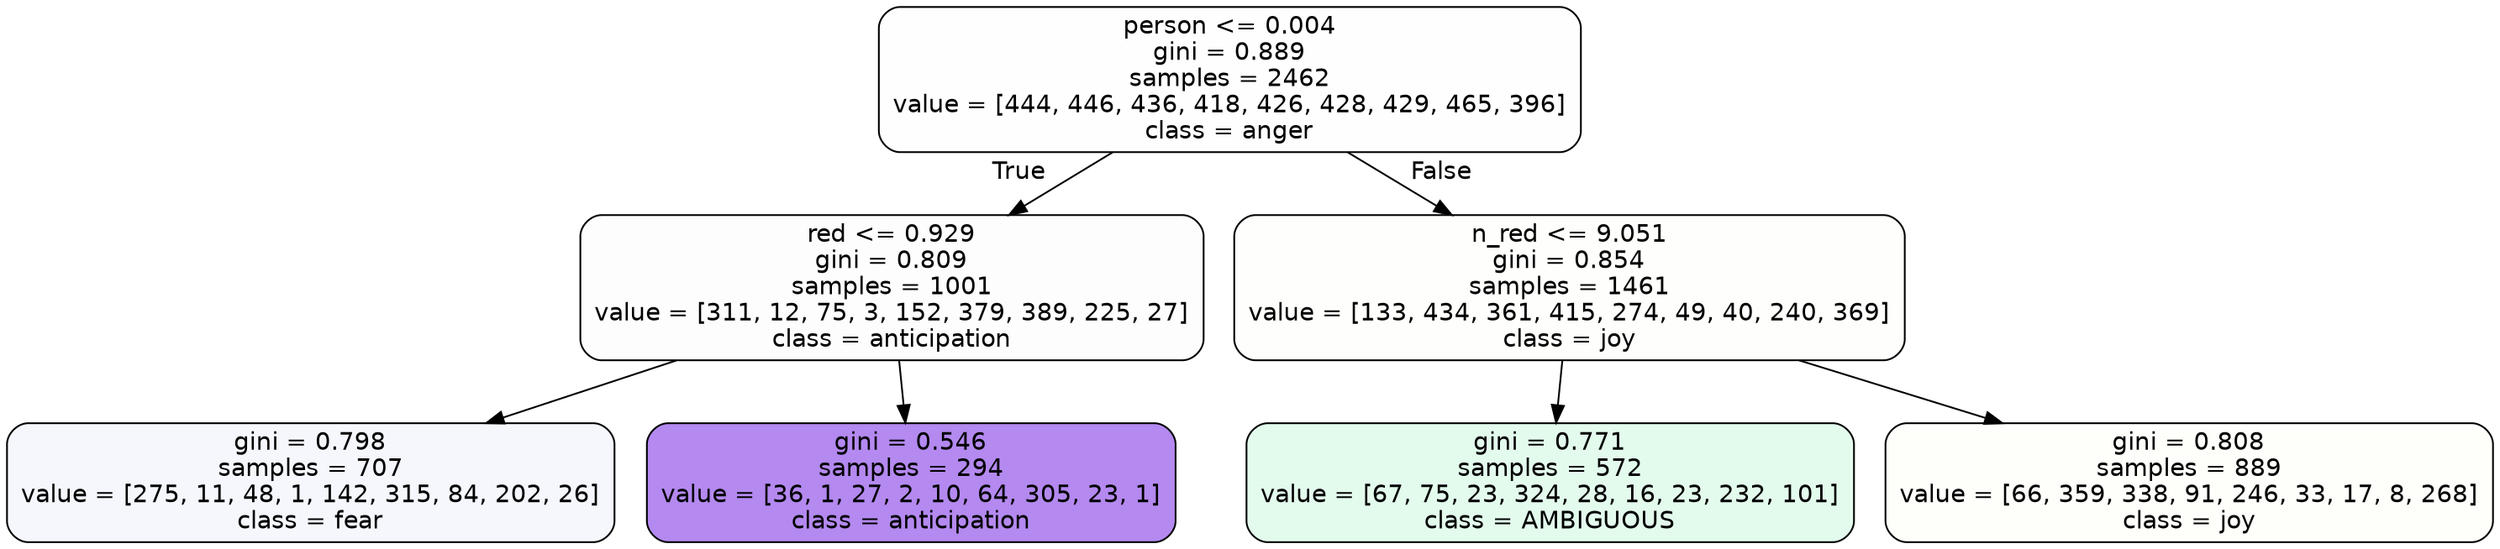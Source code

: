 digraph Tree {
node [shape=box, style="filled, rounded", color="black", fontname=helvetica] ;
edge [fontname=helvetica] ;
0 [label="person <= 0.004\ngini = 0.889\nsamples = 2462\nvalue = [444, 446, 436, 418, 426, 428, 429, 465, 396]\nclass = anger", fillcolor="#e539d701"] ;
1 [label="red <= 0.929\ngini = 0.809\nsamples = 1001\nvalue = [311, 12, 75, 3, 152, 379, 389, 225, 27]\nclass = anticipation", fillcolor="#8139e502"] ;
0 -> 1 [labeldistance=2.5, labelangle=45, headlabel="True"] ;
2 [label="gini = 0.798\nsamples = 707\nvalue = [275, 11, 48, 1, 142, 315, 84, 202, 26]\nclass = fear", fillcolor="#3964e50c"] ;
1 -> 2 ;
3 [label="gini = 0.546\nsamples = 294\nvalue = [36, 1, 27, 2, 10, 64, 305, 23, 1]\nclass = anticipation", fillcolor="#8139e598"] ;
1 -> 3 ;
4 [label="n_red <= 9.051\ngini = 0.854\nsamples = 1461\nvalue = [133, 434, 361, 415, 274, 49, 40, 240, 369]\nclass = joy", fillcolor="#d7e53903"] ;
0 -> 4 [labeldistance=2.5, labelangle=-45, headlabel="False"] ;
5 [label="gini = 0.771\nsamples = 572\nvalue = [67, 75, 23, 324, 28, 16, 23, 232, 101]\nclass = AMBIGUOUS", fillcolor="#39e58124"] ;
4 -> 5 ;
6 [label="gini = 0.808\nsamples = 889\nvalue = [66, 359, 338, 91, 246, 33, 17, 8, 268]\nclass = joy", fillcolor="#d7e53905"] ;
4 -> 6 ;
}